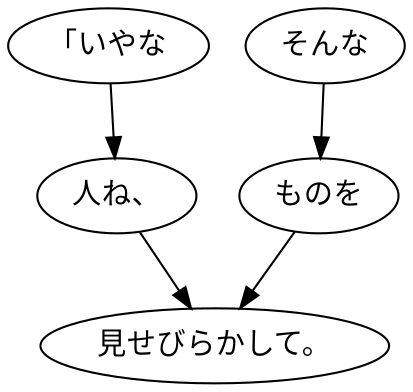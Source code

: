 digraph graph6993 {
	node0 [label="「いやな"];
	node1 [label="人ね、"];
	node2 [label="そんな"];
	node3 [label="ものを"];
	node4 [label="見せびらかして。"];
	node0 -> node1;
	node1 -> node4;
	node2 -> node3;
	node3 -> node4;
}
